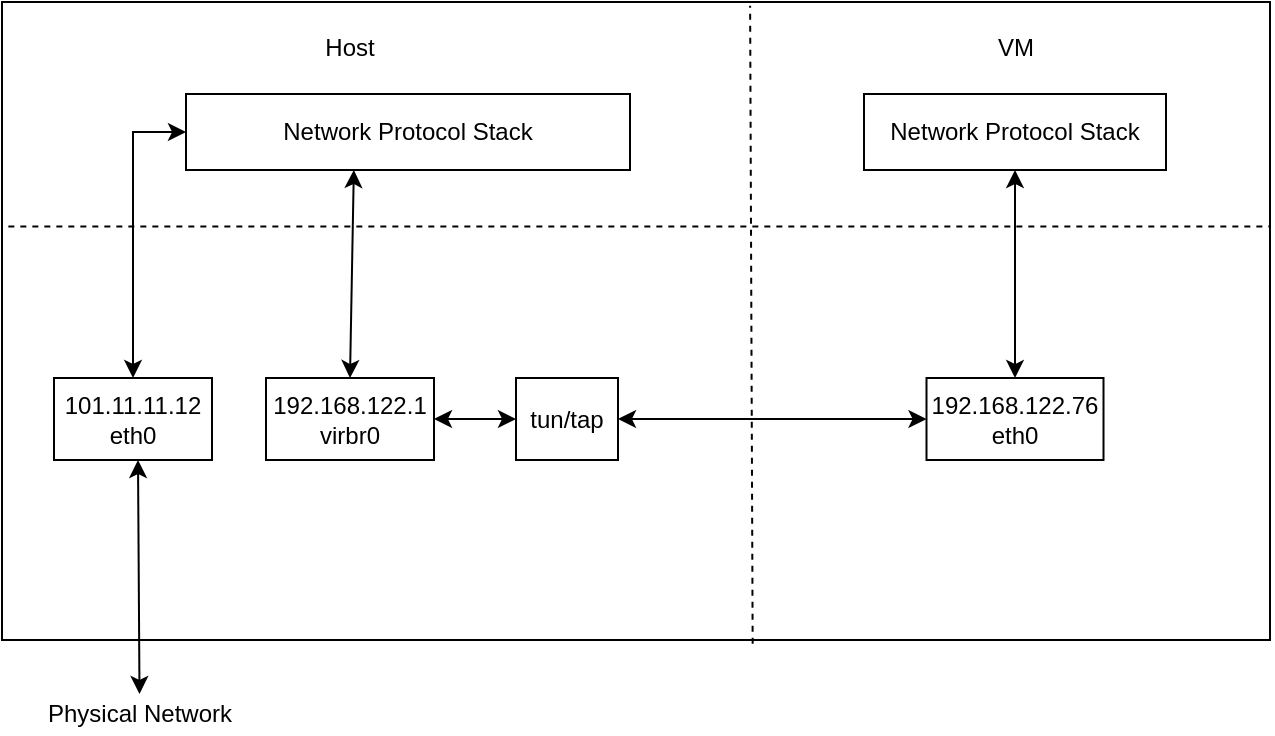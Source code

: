 <mxfile version="12.4.6" type="github">
  <diagram id="xQe4lP1Oz_m8u9OLwh5K" name="Page-1">
    <mxGraphModel dx="854" dy="468" grid="0" gridSize="10" guides="1" tooltips="1" connect="1" arrows="1" fold="1" page="1" pageScale="1" pageWidth="827" pageHeight="1169" math="0" shadow="0">
      <root>
        <mxCell id="0"/>
        <mxCell id="1" parent="0"/>
        <mxCell id="ghFIe1kyU3mO4mDkcvSY-1" value="" style="rounded=0;whiteSpace=wrap;html=1;" vertex="1" parent="1">
          <mxGeometry x="136" y="45" width="634" height="319" as="geometry"/>
        </mxCell>
        <mxCell id="ghFIe1kyU3mO4mDkcvSY-21" style="edgeStyle=orthogonalEdgeStyle;rounded=0;orthogonalLoop=1;jettySize=auto;html=1;entryX=0.5;entryY=0;entryDx=0;entryDy=0;exitX=0;exitY=0.5;exitDx=0;exitDy=0;startArrow=classic;startFill=1;" edge="1" parent="1" source="ghFIe1kyU3mO4mDkcvSY-2" target="ghFIe1kyU3mO4mDkcvSY-17">
          <mxGeometry relative="1" as="geometry"/>
        </mxCell>
        <mxCell id="ghFIe1kyU3mO4mDkcvSY-2" value="Network Protocol Stack" style="rounded=0;whiteSpace=wrap;html=1;" vertex="1" parent="1">
          <mxGeometry x="228" y="91" width="222" height="38" as="geometry"/>
        </mxCell>
        <mxCell id="ghFIe1kyU3mO4mDkcvSY-3" value="" style="endArrow=none;dashed=1;html=1;entryX=1;entryY=0.352;entryDx=0;entryDy=0;exitX=0.005;exitY=0.352;exitDx=0;exitDy=0;exitPerimeter=0;entryPerimeter=0;" edge="1" parent="1" source="ghFIe1kyU3mO4mDkcvSY-1" target="ghFIe1kyU3mO4mDkcvSY-1">
          <mxGeometry width="50" height="50" relative="1" as="geometry">
            <mxPoint x="170" y="419" as="sourcePoint"/>
            <mxPoint x="220" y="369" as="targetPoint"/>
          </mxGeometry>
        </mxCell>
        <mxCell id="ghFIe1kyU3mO4mDkcvSY-5" value="192.168.122.1&lt;br&gt;virbr0" style="rounded=0;whiteSpace=wrap;html=1;" vertex="1" parent="1">
          <mxGeometry x="268" y="233" width="84" height="41" as="geometry"/>
        </mxCell>
        <mxCell id="ghFIe1kyU3mO4mDkcvSY-6" value="tun/tap" style="rounded=0;whiteSpace=wrap;html=1;" vertex="1" parent="1">
          <mxGeometry x="393" y="233" width="51" height="41" as="geometry"/>
        </mxCell>
        <mxCell id="ghFIe1kyU3mO4mDkcvSY-9" value="Network Protocol Stack" style="rounded=0;whiteSpace=wrap;html=1;" vertex="1" parent="1">
          <mxGeometry x="567" y="91" width="151" height="38" as="geometry"/>
        </mxCell>
        <mxCell id="ghFIe1kyU3mO4mDkcvSY-10" value="Host" style="text;html=1;strokeColor=none;fillColor=none;align=center;verticalAlign=middle;whiteSpace=wrap;rounded=0;" vertex="1" parent="1">
          <mxGeometry x="290" y="58" width="40" height="20" as="geometry"/>
        </mxCell>
        <mxCell id="ghFIe1kyU3mO4mDkcvSY-11" value="VM" style="text;html=1;strokeColor=none;fillColor=none;align=center;verticalAlign=middle;whiteSpace=wrap;rounded=0;" vertex="1" parent="1">
          <mxGeometry x="622.5" y="58" width="40" height="20" as="geometry"/>
        </mxCell>
        <mxCell id="ghFIe1kyU3mO4mDkcvSY-12" value="192.168.122.76&lt;br&gt;eth0" style="rounded=0;whiteSpace=wrap;html=1;" vertex="1" parent="1">
          <mxGeometry x="598.25" y="233" width="88.5" height="41" as="geometry"/>
        </mxCell>
        <mxCell id="ghFIe1kyU3mO4mDkcvSY-13" value="" style="endArrow=none;dashed=1;html=1;entryX=0.59;entryY=0.006;entryDx=0;entryDy=0;entryPerimeter=0;exitX=0.592;exitY=1.006;exitDx=0;exitDy=0;exitPerimeter=0;" edge="1" parent="1" source="ghFIe1kyU3mO4mDkcvSY-1" target="ghFIe1kyU3mO4mDkcvSY-1">
          <mxGeometry width="50" height="50" relative="1" as="geometry">
            <mxPoint x="170" y="435" as="sourcePoint"/>
            <mxPoint x="220" y="385" as="targetPoint"/>
          </mxGeometry>
        </mxCell>
        <mxCell id="ghFIe1kyU3mO4mDkcvSY-14" value="" style="endArrow=classic;startArrow=classic;html=1;entryX=0.5;entryY=1;entryDx=0;entryDy=0;exitX=0.5;exitY=0;exitDx=0;exitDy=0;" edge="1" parent="1" source="ghFIe1kyU3mO4mDkcvSY-12" target="ghFIe1kyU3mO4mDkcvSY-9">
          <mxGeometry width="50" height="50" relative="1" as="geometry">
            <mxPoint x="170" y="437" as="sourcePoint"/>
            <mxPoint x="220" y="387" as="targetPoint"/>
          </mxGeometry>
        </mxCell>
        <mxCell id="ghFIe1kyU3mO4mDkcvSY-15" value="" style="endArrow=classic;startArrow=classic;html=1;entryX=0;entryY=0.5;entryDx=0;entryDy=0;exitX=1;exitY=0.5;exitDx=0;exitDy=0;" edge="1" parent="1" source="ghFIe1kyU3mO4mDkcvSY-6" target="ghFIe1kyU3mO4mDkcvSY-12">
          <mxGeometry width="50" height="50" relative="1" as="geometry">
            <mxPoint x="170" y="437" as="sourcePoint"/>
            <mxPoint x="220" y="387" as="targetPoint"/>
          </mxGeometry>
        </mxCell>
        <mxCell id="ghFIe1kyU3mO4mDkcvSY-16" value="" style="endArrow=classic;startArrow=classic;html=1;entryX=0;entryY=0.5;entryDx=0;entryDy=0;exitX=1;exitY=0.5;exitDx=0;exitDy=0;" edge="1" parent="1" source="ghFIe1kyU3mO4mDkcvSY-5" target="ghFIe1kyU3mO4mDkcvSY-6">
          <mxGeometry width="50" height="50" relative="1" as="geometry">
            <mxPoint x="170" y="437" as="sourcePoint"/>
            <mxPoint x="220" y="387" as="targetPoint"/>
          </mxGeometry>
        </mxCell>
        <mxCell id="ghFIe1kyU3mO4mDkcvSY-17" value="101.11.11.12&lt;br&gt;eth0" style="rounded=0;whiteSpace=wrap;html=1;" vertex="1" parent="1">
          <mxGeometry x="162" y="233" width="79" height="41" as="geometry"/>
        </mxCell>
        <mxCell id="ghFIe1kyU3mO4mDkcvSY-19" value="" style="endArrow=classic;startArrow=classic;html=1;exitX=0.5;exitY=0;exitDx=0;exitDy=0;entryX=0.378;entryY=1;entryDx=0;entryDy=0;entryPerimeter=0;" edge="1" parent="1" source="ghFIe1kyU3mO4mDkcvSY-5" target="ghFIe1kyU3mO4mDkcvSY-2">
          <mxGeometry width="50" height="50" relative="1" as="geometry">
            <mxPoint x="136" y="437" as="sourcePoint"/>
            <mxPoint x="314" y="130" as="targetPoint"/>
          </mxGeometry>
        </mxCell>
        <mxCell id="ghFIe1kyU3mO4mDkcvSY-23" value="Physical Network" style="text;html=1;strokeColor=none;fillColor=none;align=center;verticalAlign=middle;whiteSpace=wrap;rounded=0;" vertex="1" parent="1">
          <mxGeometry x="157" y="391" width="95.5" height="20" as="geometry"/>
        </mxCell>
        <mxCell id="ghFIe1kyU3mO4mDkcvSY-26" value="" style="endArrow=classic;startArrow=classic;html=1;exitX=0.5;exitY=0;exitDx=0;exitDy=0;" edge="1" parent="1" source="ghFIe1kyU3mO4mDkcvSY-23">
          <mxGeometry width="50" height="50" relative="1" as="geometry">
            <mxPoint x="153.75" y="324" as="sourcePoint"/>
            <mxPoint x="204" y="274" as="targetPoint"/>
          </mxGeometry>
        </mxCell>
      </root>
    </mxGraphModel>
  </diagram>
</mxfile>
